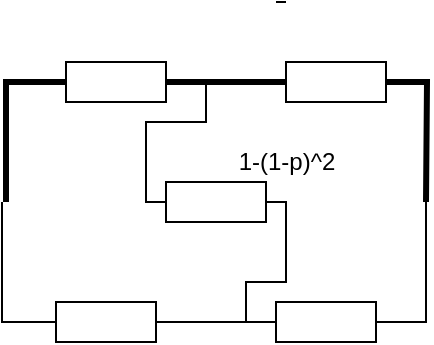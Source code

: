 <mxfile version="13.9.9" type="device"><diagram id="bxcGX9bLokBq_L7YCW0P" name="Page-1"><mxGraphModel dx="538" dy="520" grid="1" gridSize="10" guides="1" tooltips="1" connect="1" arrows="1" fold="1" page="1" pageScale="1" pageWidth="827" pageHeight="1169" math="0" shadow="0"><root><mxCell id="0"/><mxCell id="1" parent="0"/><mxCell id="Is6juXEBftdBYPK_7Bty-45" style="edgeStyle=orthogonalEdgeStyle;rounded=0;orthogonalLoop=1;jettySize=auto;html=1;entryX=0;entryY=0.5;entryDx=0;entryDy=0;startArrow=none;startFill=0;endArrow=none;endFill=0;strokeWidth=3;" edge="1" parent="1" target="Is6juXEBftdBYPK_7Bty-36"><mxGeometry relative="1" as="geometry"><mxPoint x="130" y="300" as="sourcePoint"/><Array as="points"><mxPoint x="130" y="300"/><mxPoint x="130" y="240"/></Array></mxGeometry></mxCell><mxCell id="Is6juXEBftdBYPK_7Bty-46" style="edgeStyle=orthogonalEdgeStyle;rounded=0;orthogonalLoop=1;jettySize=auto;html=1;entryX=0;entryY=0.5;entryDx=0;entryDy=0;startArrow=none;startFill=0;endArrow=none;endFill=0;strokeWidth=1;" edge="1" parent="1" target="Is6juXEBftdBYPK_7Bty-40"><mxGeometry relative="1" as="geometry"><mxPoint x="128" y="300" as="sourcePoint"/><Array as="points"><mxPoint x="128" y="300"/><mxPoint x="128" y="360"/></Array></mxGeometry></mxCell><mxCell id="Is6juXEBftdBYPK_7Bty-48" style="edgeStyle=orthogonalEdgeStyle;rounded=0;orthogonalLoop=1;jettySize=auto;html=1;startArrow=none;startFill=0;endArrow=none;endFill=0;" edge="1" parent="1"><mxGeometry relative="1" as="geometry"><mxPoint x="265" y="200" as="sourcePoint"/><mxPoint x="270" y="200" as="targetPoint"/></mxGeometry></mxCell><mxCell id="Is6juXEBftdBYPK_7Bty-49" style="edgeStyle=orthogonalEdgeStyle;rounded=0;orthogonalLoop=1;jettySize=auto;html=1;entryX=0;entryY=0.5;entryDx=0;entryDy=0;startArrow=none;startFill=0;endArrow=none;endFill=0;" edge="1" parent="1" source="Is6juXEBftdBYPK_7Bty-36" target="Is6juXEBftdBYPK_7Bty-37"><mxGeometry relative="1" as="geometry"/></mxCell><mxCell id="Is6juXEBftdBYPK_7Bty-50" style="edgeStyle=orthogonalEdgeStyle;rounded=0;orthogonalLoop=1;jettySize=auto;html=1;entryX=0;entryY=0.5;entryDx=0;entryDy=0;startArrow=none;startFill=0;endArrow=none;endFill=0;strokeWidth=1;" edge="1" parent="1" target="Is6juXEBftdBYPK_7Bty-38"><mxGeometry relative="1" as="geometry"><mxPoint x="230" y="240" as="sourcePoint"/><Array as="points"><mxPoint x="230" y="260"/><mxPoint x="200" y="260"/><mxPoint x="200" y="300"/></Array></mxGeometry></mxCell><mxCell id="Is6juXEBftdBYPK_7Bty-36" value="" style="rounded=0;whiteSpace=wrap;html=1;" vertex="1" parent="1"><mxGeometry x="160" y="230" width="50" height="20" as="geometry"/></mxCell><mxCell id="Is6juXEBftdBYPK_7Bty-62" style="edgeStyle=orthogonalEdgeStyle;rounded=0;orthogonalLoop=1;jettySize=auto;html=1;startArrow=none;startFill=0;endArrow=none;endFill=0;strokeWidth=3;" edge="1" parent="1" source="Is6juXEBftdBYPK_7Bty-37"><mxGeometry relative="1" as="geometry"><mxPoint x="340" y="300" as="targetPoint"/></mxGeometry></mxCell><mxCell id="Is6juXEBftdBYPK_7Bty-68" value="" style="edgeStyle=orthogonalEdgeStyle;rounded=0;orthogonalLoop=1;jettySize=auto;html=1;startArrow=none;startFill=0;endArrow=none;endFill=0;strokeWidth=3;" edge="1" parent="1" source="Is6juXEBftdBYPK_7Bty-37" target="Is6juXEBftdBYPK_7Bty-36"><mxGeometry relative="1" as="geometry"/></mxCell><mxCell id="Is6juXEBftdBYPK_7Bty-37" value="" style="rounded=0;whiteSpace=wrap;html=1;" vertex="1" parent="1"><mxGeometry x="270" y="230" width="50" height="20" as="geometry"/></mxCell><mxCell id="Is6juXEBftdBYPK_7Bty-56" style="edgeStyle=orthogonalEdgeStyle;rounded=0;orthogonalLoop=1;jettySize=auto;html=1;startArrow=none;startFill=0;endArrow=none;endFill=0;strokeWidth=1;" edge="1" parent="1" source="Is6juXEBftdBYPK_7Bty-38"><mxGeometry relative="1" as="geometry"><mxPoint x="250" y="360" as="targetPoint"/><Array as="points"><mxPoint x="270" y="300"/><mxPoint x="270" y="340"/><mxPoint x="250" y="340"/></Array></mxGeometry></mxCell><mxCell id="Is6juXEBftdBYPK_7Bty-38" value="" style="rounded=0;whiteSpace=wrap;html=1;" vertex="1" parent="1"><mxGeometry x="210" y="290" width="50" height="20" as="geometry"/></mxCell><mxCell id="Is6juXEBftdBYPK_7Bty-53" style="edgeStyle=orthogonalEdgeStyle;rounded=0;orthogonalLoop=1;jettySize=auto;html=1;entryX=0;entryY=0.5;entryDx=0;entryDy=0;startArrow=none;startFill=0;endArrow=none;endFill=0;strokeWidth=1;" edge="1" parent="1" source="Is6juXEBftdBYPK_7Bty-40" target="Is6juXEBftdBYPK_7Bty-41"><mxGeometry relative="1" as="geometry"/></mxCell><mxCell id="Is6juXEBftdBYPK_7Bty-40" value="" style="rounded=0;whiteSpace=wrap;html=1;" vertex="1" parent="1"><mxGeometry x="155" y="350" width="50" height="20" as="geometry"/></mxCell><mxCell id="Is6juXEBftdBYPK_7Bty-60" style="edgeStyle=orthogonalEdgeStyle;rounded=0;orthogonalLoop=1;jettySize=auto;html=1;startArrow=none;startFill=0;endArrow=none;endFill=0;strokeWidth=1;" edge="1" parent="1" source="Is6juXEBftdBYPK_7Bty-41"><mxGeometry relative="1" as="geometry"><mxPoint x="340" y="300" as="targetPoint"/><Array as="points"><mxPoint x="340" y="360"/><mxPoint x="340" y="300"/></Array></mxGeometry></mxCell><mxCell id="Is6juXEBftdBYPK_7Bty-41" value="" style="rounded=0;whiteSpace=wrap;html=1;" vertex="1" parent="1"><mxGeometry x="265" y="350" width="50" height="20" as="geometry"/></mxCell><mxCell id="Is6juXEBftdBYPK_7Bty-63" value="1-(1-p)^2" style="text;html=1;align=center;verticalAlign=middle;resizable=0;points=[];autosize=1;" vertex="1" parent="1"><mxGeometry x="240" y="270" width="60" height="20" as="geometry"/></mxCell></root></mxGraphModel></diagram></mxfile>